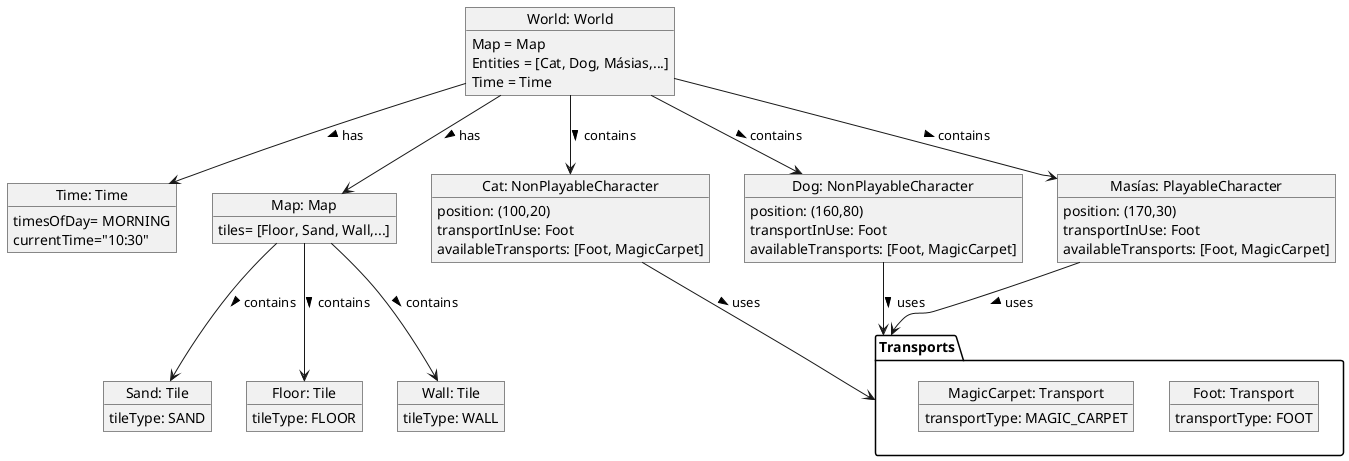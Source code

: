@startuml DiagramaObjetos-PyMundo

object "World: World" as world {
    Map = Map
    Entities = [Cat, Dog, Másias,...]
    Time = Time
}

object "Time: Time" as time {
    timesOfDay= MORNING
    currentTime="10:30"
}

object "Map: Map" as mapa{
    tiles= [Floor, Sand, Wall,...]
}
object "Sand: Tile" as sand{
    tileType: SAND
}
object "Floor: Tile" as floor {
    tileType: FLOOR
}
object "Wall: Tile" as wall {
    tileType: WALL
}
object "Cat: NonPlayableCharacter" as cat {
    position: (100,20)
    transportInUse: Foot
    availableTransports: [Foot, MagicCarpet]
}
object "Dog: NonPlayableCharacter" as dog {
    position: (160,80)
    transportInUse: Foot
    availableTransports: [Foot, MagicCarpet]
}
object "Masías: PlayableCharacter" as mmasias {
    position: (170,30)
    transportInUse: Foot
    availableTransports: [Foot, MagicCarpet]
}

package Transports {
   object "Foot: Transport" as foot{
      transportType: FOOT
   }

  object "MagicCarpet: Transport" as carpet {
      transportType: MAGIC_CARPET
   }
}



' Relationships
world --> time : "has >"
world --> mapa : "has >"
mapa --> sand : "contains >"
mapa --> floor : "contains >"
mapa --> wall : "contains >"
world --> cat : "contains >"
world --> dog : "contains >"
world --> mmasias : "contains >"

cat --> Transports : "uses >"
dog --> Transports : "uses >"
mmasias --> Transports : "uses >"

@enduml
